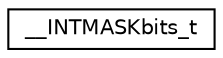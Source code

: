 digraph "Graphical Class Hierarchy"
{
  edge [fontname="Helvetica",fontsize="10",labelfontname="Helvetica",labelfontsize="10"];
  node [fontname="Helvetica",fontsize="10",shape=record];
  rankdir="LR";
  Node1 [label="__INTMASKbits_t",height=0.2,width=0.4,color="black", fillcolor="white", style="filled",URL="$union_____i_n_t_m_a_s_kbits__t.html"];
}
